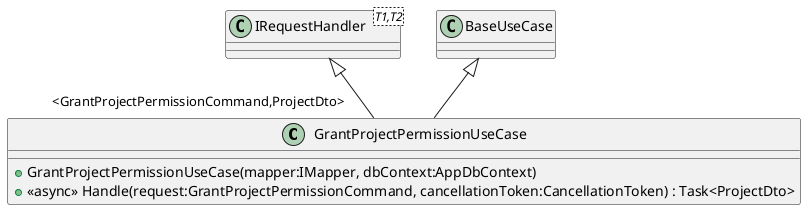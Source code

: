 @startuml
class GrantProjectPermissionUseCase {
    + GrantProjectPermissionUseCase(mapper:IMapper, dbContext:AppDbContext)
    + <<async>> Handle(request:GrantProjectPermissionCommand, cancellationToken:CancellationToken) : Task<ProjectDto>
}
class "IRequestHandler"<T1,T2> {
}
BaseUseCase <|-- GrantProjectPermissionUseCase
"IRequestHandler" <|-- "<GrantProjectPermissionCommand,ProjectDto>" GrantProjectPermissionUseCase
@enduml
